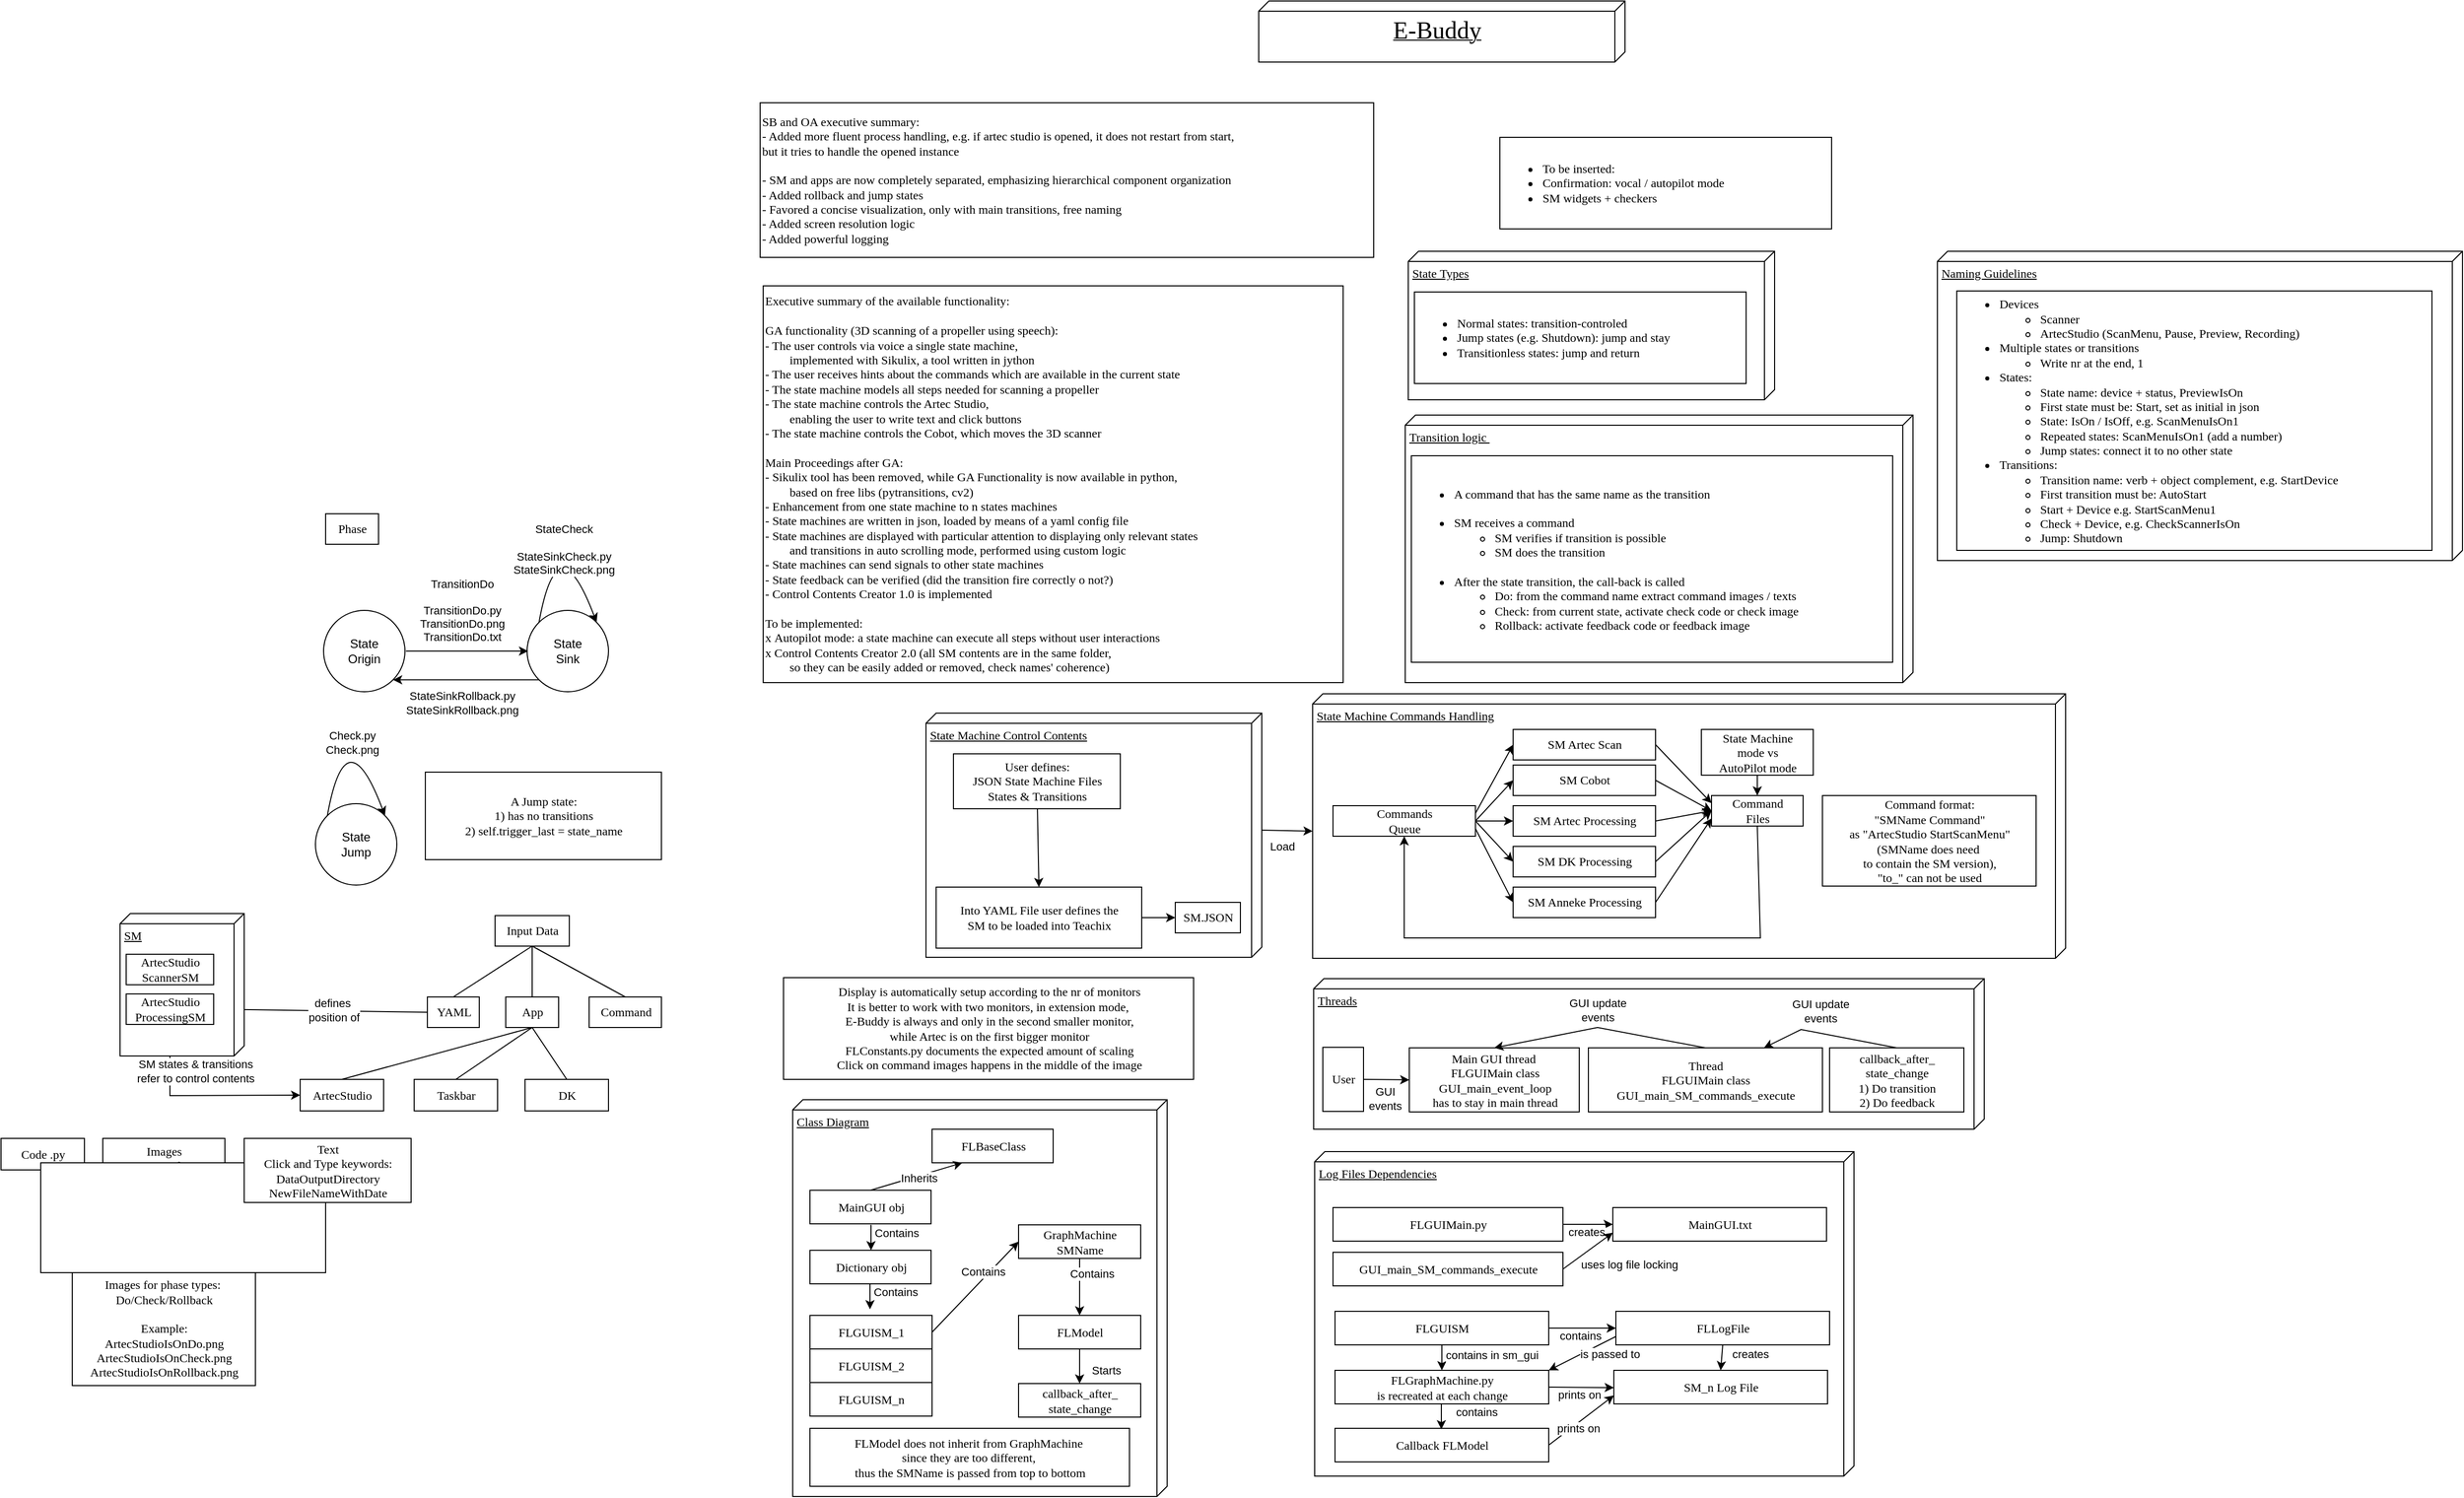<mxfile version="24.7.5">
  <diagram name="Page-1" id="5f0bae14-7c28-e335-631c-24af17079c00">
    <mxGraphModel dx="2946" dy="1796" grid="1" gridSize="10" guides="1" tooltips="1" connect="1" arrows="1" fold="1" page="1" pageScale="1" pageWidth="1100" pageHeight="850" background="none" math="0" shadow="0">
      <root>
        <mxCell id="0" />
        <mxCell id="1" parent="0" />
        <mxCell id="AY9wH07KmgAVZhraWsbL-15" value="Class Diagram" style="verticalAlign=top;align=left;spacingTop=8;spacingLeft=2;spacingRight=12;shape=cube;size=10;direction=south;fontStyle=4;html=1;rounded=0;shadow=0;comic=0;labelBackgroundColor=none;strokeWidth=1;fontFamily=Verdana;fontSize=12" parent="1" vertex="1">
          <mxGeometry x="-271" y="430" width="368" height="390" as="geometry" />
        </mxCell>
        <mxCell id="AY9wH07KmgAVZhraWsbL-14" value="Log Files Dependencies" style="verticalAlign=top;align=left;spacingTop=8;spacingLeft=2;spacingRight=12;shape=cube;size=10;direction=south;fontStyle=4;html=1;rounded=0;shadow=0;comic=0;labelBackgroundColor=none;strokeWidth=1;fontFamily=Verdana;fontSize=12" parent="1" vertex="1">
          <mxGeometry x="242" y="481" width="530" height="319" as="geometry" />
        </mxCell>
        <mxCell id="AY9wH07KmgAVZhraWsbL-13" value="Threads" style="verticalAlign=top;align=left;spacingTop=8;spacingLeft=2;spacingRight=12;shape=cube;size=10;direction=south;fontStyle=4;html=1;rounded=0;shadow=0;comic=0;labelBackgroundColor=none;strokeWidth=1;fontFamily=Verdana;fontSize=12" parent="1" vertex="1">
          <mxGeometry x="241" y="311" width="659" height="148" as="geometry" />
        </mxCell>
        <mxCell id="39150e848f15840c-2" value="State Machine Commands Handling" style="verticalAlign=top;align=left;spacingTop=8;spacingLeft=2;spacingRight=12;shape=cube;size=10;direction=south;fontStyle=4;html=1;rounded=0;shadow=0;comic=0;labelBackgroundColor=none;strokeWidth=1;fontFamily=Verdana;fontSize=12" parent="1" vertex="1">
          <mxGeometry x="240" y="31" width="740" height="260" as="geometry" />
        </mxCell>
        <mxCell id="39150e848f15840c-1" value="State Machine Control Contents" style="verticalAlign=top;align=left;spacingTop=8;spacingLeft=2;spacingRight=12;shape=cube;size=10;direction=south;fontStyle=4;html=1;rounded=0;shadow=0;comic=0;labelBackgroundColor=none;strokeWidth=1;fontFamily=Verdana;fontSize=12" parent="1" vertex="1">
          <mxGeometry x="-140" y="50" width="330" height="240" as="geometry" />
        </mxCell>
        <mxCell id="39150e848f15840c-4" value="&lt;div&gt;&lt;span style=&quot;background-color: initial;&quot;&gt;User defines:&lt;/span&gt;&lt;/div&gt;&lt;div&gt;JSON State Machine Files&lt;/div&gt;&lt;div&gt;States &amp;amp; Transitions&lt;/div&gt;" style="html=1;rounded=0;shadow=0;comic=0;labelBackgroundColor=none;strokeWidth=1;fontFamily=Verdana;fontSize=12;align=center;" parent="1" vertex="1">
          <mxGeometry x="-113" y="90" width="164" height="54" as="geometry" />
        </mxCell>
        <mxCell id="W2CoI75CdyUiyKa4dSAK-4" value="" style="endArrow=classic;html=1;rounded=0;entryX=0.5;entryY=0;entryDx=0;entryDy=0;" parent="1" source="39150e848f15840c-4" target="W2CoI75CdyUiyKa4dSAK-45" edge="1">
          <mxGeometry width="50" height="50" relative="1" as="geometry">
            <mxPoint x="233" y="390" as="sourcePoint" />
            <mxPoint x="283" y="340" as="targetPoint" />
          </mxGeometry>
        </mxCell>
        <mxCell id="W2CoI75CdyUiyKa4dSAK-7" value="&lt;div&gt;SM Artec Scan&lt;/div&gt;" style="html=1;rounded=0;shadow=0;comic=0;labelBackgroundColor=none;strokeWidth=1;fontFamily=Verdana;fontSize=12;align=center;" parent="1" vertex="1">
          <mxGeometry x="437" y="66" width="140" height="30" as="geometry" />
        </mxCell>
        <mxCell id="W2CoI75CdyUiyKa4dSAK-8" value="&lt;div&gt;SM Artec Processing&lt;/div&gt;" style="html=1;rounded=0;shadow=0;comic=0;labelBackgroundColor=none;strokeWidth=1;fontFamily=Verdana;fontSize=12;align=center;" parent="1" vertex="1">
          <mxGeometry x="437" y="141" width="140" height="30" as="geometry" />
        </mxCell>
        <mxCell id="W2CoI75CdyUiyKa4dSAK-9" value="&lt;div&gt;SM Cobot&lt;/div&gt;" style="html=1;rounded=0;shadow=0;comic=0;labelBackgroundColor=none;strokeWidth=1;fontFamily=Verdana;fontSize=12;align=center;" parent="1" vertex="1">
          <mxGeometry x="437" y="101" width="140" height="30" as="geometry" />
        </mxCell>
        <mxCell id="W2CoI75CdyUiyKa4dSAK-10" value="&lt;div&gt;SM DK Processing&lt;/div&gt;" style="html=1;rounded=0;shadow=0;comic=0;labelBackgroundColor=none;strokeWidth=1;fontFamily=Verdana;fontSize=12;align=center;" parent="1" vertex="1">
          <mxGeometry x="437" y="181" width="140" height="30" as="geometry" />
        </mxCell>
        <mxCell id="W2CoI75CdyUiyKa4dSAK-11" value="&lt;div&gt;SM Anneke&lt;span style=&quot;background-color: initial;&quot;&gt;&amp;nbsp;Processing&lt;/span&gt;&lt;/div&gt;" style="html=1;rounded=0;shadow=0;comic=0;labelBackgroundColor=none;strokeWidth=1;fontFamily=Verdana;fontSize=12;align=center;" parent="1" vertex="1">
          <mxGeometry x="437" y="221" width="140" height="30" as="geometry" />
        </mxCell>
        <mxCell id="W2CoI75CdyUiyKa4dSAK-12" value="&lt;div&gt;Command&lt;/div&gt;&lt;div&gt;Files&lt;/div&gt;" style="html=1;rounded=0;shadow=0;comic=0;labelBackgroundColor=none;strokeWidth=1;fontFamily=Verdana;fontSize=12;align=center;" parent="1" vertex="1">
          <mxGeometry x="632" y="131" width="90" height="30" as="geometry" />
        </mxCell>
        <mxCell id="W2CoI75CdyUiyKa4dSAK-13" value="&lt;div&gt;Commands&lt;/div&gt;&lt;div&gt;Queue&lt;/div&gt;" style="html=1;rounded=0;shadow=0;comic=0;labelBackgroundColor=none;strokeWidth=1;fontFamily=Verdana;fontSize=12;align=center;" parent="1" vertex="1">
          <mxGeometry x="260" y="141" width="140" height="30" as="geometry" />
        </mxCell>
        <mxCell id="W2CoI75CdyUiyKa4dSAK-23" value="" style="endArrow=classic;html=1;rounded=0;exitX=1;exitY=0.5;exitDx=0;exitDy=0;entryX=0;entryY=0.75;entryDx=0;entryDy=0;" parent="1" source="W2CoI75CdyUiyKa4dSAK-11" target="W2CoI75CdyUiyKa4dSAK-12" edge="1">
          <mxGeometry width="50" height="50" relative="1" as="geometry">
            <mxPoint x="157" y="96" as="sourcePoint" />
            <mxPoint x="427" y="161" as="targetPoint" />
            <Array as="points" />
          </mxGeometry>
        </mxCell>
        <mxCell id="W2CoI75CdyUiyKa4dSAK-27" value="" style="endArrow=classic;html=1;rounded=0;entryX=0.5;entryY=1;entryDx=0;entryDy=0;exitX=0.5;exitY=1;exitDx=0;exitDy=0;" parent="1" source="W2CoI75CdyUiyKa4dSAK-12" target="W2CoI75CdyUiyKa4dSAK-13" edge="1">
          <mxGeometry width="50" height="50" relative="1" as="geometry">
            <mxPoint x="600" y="461" as="sourcePoint" />
            <mxPoint x="650" y="411" as="targetPoint" />
            <Array as="points">
              <mxPoint x="680" y="271" />
              <mxPoint x="330" y="271" />
            </Array>
          </mxGeometry>
        </mxCell>
        <mxCell id="W2CoI75CdyUiyKa4dSAK-28" value="" style="endArrow=classic;html=1;rounded=0;exitX=1;exitY=0.5;exitDx=0;exitDy=0;entryX=0;entryY=0.5;entryDx=0;entryDy=0;" parent="1" source="W2CoI75CdyUiyKa4dSAK-10" target="W2CoI75CdyUiyKa4dSAK-12" edge="1">
          <mxGeometry width="50" height="50" relative="1" as="geometry">
            <mxPoint x="587" y="239" as="sourcePoint" />
            <mxPoint x="642" y="164" as="targetPoint" />
            <Array as="points" />
          </mxGeometry>
        </mxCell>
        <mxCell id="W2CoI75CdyUiyKa4dSAK-29" value="" style="endArrow=classic;html=1;rounded=0;exitX=1;exitY=0.5;exitDx=0;exitDy=0;entryX=0;entryY=0.5;entryDx=0;entryDy=0;" parent="1" source="W2CoI75CdyUiyKa4dSAK-8" target="W2CoI75CdyUiyKa4dSAK-12" edge="1">
          <mxGeometry width="50" height="50" relative="1" as="geometry">
            <mxPoint x="587" y="206" as="sourcePoint" />
            <mxPoint x="642" y="156" as="targetPoint" />
            <Array as="points" />
          </mxGeometry>
        </mxCell>
        <mxCell id="W2CoI75CdyUiyKa4dSAK-30" value="" style="endArrow=classic;html=1;rounded=0;exitX=1;exitY=0.5;exitDx=0;exitDy=0;entryX=0;entryY=0.5;entryDx=0;entryDy=0;" parent="1" source="W2CoI75CdyUiyKa4dSAK-9" target="W2CoI75CdyUiyKa4dSAK-12" edge="1">
          <mxGeometry width="50" height="50" relative="1" as="geometry">
            <mxPoint x="587" y="166" as="sourcePoint" />
            <mxPoint x="642" y="156" as="targetPoint" />
            <Array as="points" />
          </mxGeometry>
        </mxCell>
        <mxCell id="W2CoI75CdyUiyKa4dSAK-31" value="" style="endArrow=classic;html=1;rounded=0;exitX=1;exitY=0.5;exitDx=0;exitDy=0;entryX=0;entryY=0.25;entryDx=0;entryDy=0;" parent="1" source="W2CoI75CdyUiyKa4dSAK-7" target="W2CoI75CdyUiyKa4dSAK-12" edge="1">
          <mxGeometry width="50" height="50" relative="1" as="geometry">
            <mxPoint x="587" y="126" as="sourcePoint" />
            <mxPoint x="630" y="151" as="targetPoint" />
            <Array as="points" />
          </mxGeometry>
        </mxCell>
        <mxCell id="W2CoI75CdyUiyKa4dSAK-33" value="" style="endArrow=classic;html=1;rounded=0;exitX=1;exitY=0.5;exitDx=0;exitDy=0;entryX=0;entryY=0.5;entryDx=0;entryDy=0;" parent="1" source="W2CoI75CdyUiyKa4dSAK-13" target="W2CoI75CdyUiyKa4dSAK-10" edge="1">
          <mxGeometry width="50" height="50" relative="1" as="geometry">
            <mxPoint x="764" y="521" as="sourcePoint" />
            <mxPoint x="819" y="439" as="targetPoint" />
            <Array as="points" />
          </mxGeometry>
        </mxCell>
        <mxCell id="W2CoI75CdyUiyKa4dSAK-34" value="" style="endArrow=classic;html=1;rounded=0;entryX=0;entryY=0.5;entryDx=0;entryDy=0;" parent="1" target="W2CoI75CdyUiyKa4dSAK-8" edge="1">
          <mxGeometry width="50" height="50" relative="1" as="geometry">
            <mxPoint x="400" y="156" as="sourcePoint" />
            <mxPoint x="819" y="431" as="targetPoint" />
            <Array as="points" />
          </mxGeometry>
        </mxCell>
        <mxCell id="W2CoI75CdyUiyKa4dSAK-35" value="" style="endArrow=classic;html=1;rounded=0;entryX=0;entryY=0.5;entryDx=0;entryDy=0;" parent="1" target="W2CoI75CdyUiyKa4dSAK-9" edge="1">
          <mxGeometry width="50" height="50" relative="1" as="geometry">
            <mxPoint x="400" y="156" as="sourcePoint" />
            <mxPoint x="819" y="431" as="targetPoint" />
            <Array as="points" />
          </mxGeometry>
        </mxCell>
        <mxCell id="W2CoI75CdyUiyKa4dSAK-36" value="" style="endArrow=classic;html=1;rounded=0;exitX=1;exitY=0.25;exitDx=0;exitDy=0;entryX=0;entryY=0.5;entryDx=0;entryDy=0;" parent="1" source="W2CoI75CdyUiyKa4dSAK-13" target="W2CoI75CdyUiyKa4dSAK-7" edge="1">
          <mxGeometry width="50" height="50" relative="1" as="geometry">
            <mxPoint x="764" y="366" as="sourcePoint" />
            <mxPoint x="880" y="331" as="targetPoint" />
            <Array as="points" />
          </mxGeometry>
        </mxCell>
        <mxCell id="W2CoI75CdyUiyKa4dSAK-37" value="" style="endArrow=classic;html=1;rounded=0;exitX=1;exitY=0.75;exitDx=0;exitDy=0;entryX=0;entryY=0.5;entryDx=0;entryDy=0;" parent="1" source="W2CoI75CdyUiyKa4dSAK-13" target="W2CoI75CdyUiyKa4dSAK-11" edge="1">
          <mxGeometry width="50" height="50" relative="1" as="geometry">
            <mxPoint x="410" y="166" as="sourcePoint" />
            <mxPoint x="447" y="206" as="targetPoint" />
            <Array as="points" />
          </mxGeometry>
        </mxCell>
        <mxCell id="W2CoI75CdyUiyKa4dSAK-38" value="&lt;div&gt;State Machine&lt;/div&gt;&lt;div&gt;mode vs&lt;/div&gt;&lt;div&gt;AutoPilot mode&lt;/div&gt;" style="html=1;rounded=0;shadow=0;comic=0;labelBackgroundColor=none;strokeWidth=1;fontFamily=Verdana;fontSize=12;align=center;" parent="1" vertex="1">
          <mxGeometry x="622" y="66" width="110" height="45" as="geometry" />
        </mxCell>
        <mxCell id="W2CoI75CdyUiyKa4dSAK-39" value="" style="endArrow=classic;html=1;rounded=0;exitX=0.5;exitY=1;exitDx=0;exitDy=0;entryX=0.5;entryY=0;entryDx=0;entryDy=0;" parent="1" source="W2CoI75CdyUiyKa4dSAK-38" target="W2CoI75CdyUiyKa4dSAK-12" edge="1">
          <mxGeometry width="50" height="50" relative="1" as="geometry">
            <mxPoint x="587" y="91" as="sourcePoint" />
            <mxPoint x="642" y="149" as="targetPoint" />
            <Array as="points" />
          </mxGeometry>
        </mxCell>
        <mxCell id="W2CoI75CdyUiyKa4dSAK-40" value="" style="endArrow=classic;html=1;rounded=0;exitX=0;exitY=0;exitDx=115;exitDy=0;entryX=0;entryY=0;entryDx=135;entryDy=740;entryPerimeter=0;exitPerimeter=0;" parent="1" source="39150e848f15840c-1" target="39150e848f15840c-2" edge="1">
          <mxGeometry width="50" height="50" relative="1" as="geometry">
            <mxPoint x="220" y="290" as="sourcePoint" />
            <mxPoint x="270" y="240" as="targetPoint" />
          </mxGeometry>
        </mxCell>
        <mxCell id="W2CoI75CdyUiyKa4dSAK-41" value="Load" style="edgeLabel;html=1;align=center;verticalAlign=middle;resizable=0;points=[];" parent="W2CoI75CdyUiyKa4dSAK-40" vertex="1" connectable="0">
          <mxGeometry x="0.325" y="-1" relative="1" as="geometry">
            <mxPoint x="-13" y="14" as="offset" />
          </mxGeometry>
        </mxCell>
        <mxCell id="W2CoI75CdyUiyKa4dSAK-45" value="&lt;div&gt;&lt;span style=&quot;background-color: initial;&quot;&gt;Into YAML File u&lt;/span&gt;ser defines the&lt;/div&gt;&lt;div&gt;&lt;span style=&quot;background-color: initial;&quot;&gt;SM to be loaded into Teachix&lt;/span&gt;&lt;/div&gt;" style="html=1;rounded=0;shadow=0;comic=0;labelBackgroundColor=none;strokeWidth=1;fontFamily=Verdana;fontSize=12;align=center;" parent="1" vertex="1">
          <mxGeometry x="-130" y="221" width="202" height="60" as="geometry" />
        </mxCell>
        <mxCell id="W2CoI75CdyUiyKa4dSAK-48" value="&lt;div&gt;FLGraphMachine.py&lt;/div&gt;&lt;div&gt;is recreated at each change&lt;/div&gt;" style="html=1;rounded=0;shadow=0;comic=0;labelBackgroundColor=none;strokeWidth=1;fontFamily=Verdana;fontSize=12;align=center;" parent="1" vertex="1">
          <mxGeometry x="262" y="696" width="210" height="33" as="geometry" />
        </mxCell>
        <mxCell id="W2CoI75CdyUiyKa4dSAK-49" value="&lt;div&gt;&lt;span style=&quot;background-color: initial;&quot;&gt;Callback&amp;nbsp;&lt;/span&gt;FLModel&lt;/div&gt;" style="html=1;rounded=0;shadow=0;comic=0;labelBackgroundColor=none;strokeWidth=1;fontFamily=Verdana;fontSize=12;align=center;" parent="1" vertex="1">
          <mxGeometry x="262" y="753" width="210" height="33" as="geometry" />
        </mxCell>
        <mxCell id="W2CoI75CdyUiyKa4dSAK-50" value="&lt;div&gt;FLGUISM&lt;/div&gt;" style="html=1;rounded=0;shadow=0;comic=0;labelBackgroundColor=none;strokeWidth=1;fontFamily=Verdana;fontSize=12;align=center;" parent="1" vertex="1">
          <mxGeometry x="262" y="638" width="210" height="33" as="geometry" />
        </mxCell>
        <mxCell id="W2CoI75CdyUiyKa4dSAK-51" value="&lt;div&gt;SM_n Log File&lt;/div&gt;" style="html=1;rounded=0;shadow=0;comic=0;labelBackgroundColor=none;strokeWidth=1;fontFamily=Verdana;fontSize=12;align=center;" parent="1" vertex="1">
          <mxGeometry x="536" y="696" width="210" height="33" as="geometry" />
        </mxCell>
        <mxCell id="W2CoI75CdyUiyKa4dSAK-52" value="" style="endArrow=classic;html=1;rounded=0;entryX=0.5;entryY=0;entryDx=0;entryDy=0;exitX=0.5;exitY=1;exitDx=0;exitDy=0;" parent="1" source="W2CoI75CdyUiyKa4dSAK-50" target="W2CoI75CdyUiyKa4dSAK-48" edge="1">
          <mxGeometry width="50" height="50" relative="1" as="geometry">
            <mxPoint x="332" y="506" as="sourcePoint" />
            <mxPoint x="519" y="331" as="targetPoint" />
          </mxGeometry>
        </mxCell>
        <mxCell id="W2CoI75CdyUiyKa4dSAK-53" value="contains in sm_gui" style="edgeLabel;html=1;align=center;verticalAlign=middle;resizable=0;points=[];" parent="W2CoI75CdyUiyKa4dSAK-52" vertex="1" connectable="0">
          <mxGeometry x="0.003" y="3" relative="1" as="geometry">
            <mxPoint x="46" y="-3" as="offset" />
          </mxGeometry>
        </mxCell>
        <mxCell id="W2CoI75CdyUiyKa4dSAK-54" value="" style="endArrow=classic;html=1;rounded=0;entryX=0.5;entryY=0;entryDx=0;entryDy=0;exitX=0.5;exitY=1;exitDx=0;exitDy=0;" parent="1" edge="1">
          <mxGeometry width="50" height="50" relative="1" as="geometry">
            <mxPoint x="366.5" y="729" as="sourcePoint" />
            <mxPoint x="366.5" y="754" as="targetPoint" />
          </mxGeometry>
        </mxCell>
        <mxCell id="W2CoI75CdyUiyKa4dSAK-55" value="contains" style="edgeLabel;html=1;align=center;verticalAlign=middle;resizable=0;points=[];" parent="W2CoI75CdyUiyKa4dSAK-54" vertex="1" connectable="0">
          <mxGeometry x="0.003" y="3" relative="1" as="geometry">
            <mxPoint x="31" y="-5" as="offset" />
          </mxGeometry>
        </mxCell>
        <mxCell id="W2CoI75CdyUiyKa4dSAK-56" value="" style="endArrow=classic;html=1;rounded=0;entryX=0;entryY=0.5;entryDx=0;entryDy=0;exitX=1;exitY=0.5;exitDx=0;exitDy=0;" parent="1" source="W2CoI75CdyUiyKa4dSAK-50" target="AY9wH07KmgAVZhraWsbL-56" edge="1">
          <mxGeometry width="50" height="50" relative="1" as="geometry">
            <mxPoint x="346" y="506" as="sourcePoint" />
            <mxPoint x="533" y="331" as="targetPoint" />
          </mxGeometry>
        </mxCell>
        <mxCell id="W2CoI75CdyUiyKa4dSAK-57" value="contains" style="edgeLabel;html=1;align=center;verticalAlign=middle;resizable=0;points=[];" parent="W2CoI75CdyUiyKa4dSAK-56" vertex="1" connectable="0">
          <mxGeometry x="0.003" y="3" relative="1" as="geometry">
            <mxPoint x="-2" y="10" as="offset" />
          </mxGeometry>
        </mxCell>
        <mxCell id="W2CoI75CdyUiyKa4dSAK-58" value="" style="endArrow=classic;html=1;rounded=0;exitX=1;exitY=0.5;exitDx=0;exitDy=0;" parent="1" source="W2CoI75CdyUiyKa4dSAK-48" edge="1">
          <mxGeometry width="50" height="50" relative="1" as="geometry">
            <mxPoint x="496" y="665" as="sourcePoint" />
            <mxPoint x="536" y="713" as="targetPoint" />
          </mxGeometry>
        </mxCell>
        <mxCell id="W2CoI75CdyUiyKa4dSAK-59" value="prints on" style="edgeLabel;html=1;align=center;verticalAlign=middle;resizable=0;points=[];" parent="W2CoI75CdyUiyKa4dSAK-58" vertex="1" connectable="0">
          <mxGeometry x="0.003" y="3" relative="1" as="geometry">
            <mxPoint x="-2" y="10" as="offset" />
          </mxGeometry>
        </mxCell>
        <mxCell id="W2CoI75CdyUiyKa4dSAK-60" value="" style="endArrow=classic;html=1;rounded=0;exitX=1;exitY=0.5;exitDx=0;exitDy=0;entryX=0;entryY=0.75;entryDx=0;entryDy=0;" parent="1" source="W2CoI75CdyUiyKa4dSAK-49" target="W2CoI75CdyUiyKa4dSAK-51" edge="1">
          <mxGeometry width="50" height="50" relative="1" as="geometry">
            <mxPoint x="496" y="723" as="sourcePoint" />
            <mxPoint x="546" y="723" as="targetPoint" />
          </mxGeometry>
        </mxCell>
        <mxCell id="W2CoI75CdyUiyKa4dSAK-61" value="prints on" style="edgeLabel;html=1;align=center;verticalAlign=middle;resizable=0;points=[];" parent="W2CoI75CdyUiyKa4dSAK-60" vertex="1" connectable="0">
          <mxGeometry x="0.003" y="3" relative="1" as="geometry">
            <mxPoint x="-2" y="10" as="offset" />
          </mxGeometry>
        </mxCell>
        <mxCell id="AY9wH07KmgAVZhraWsbL-1" value="&lt;div&gt;MainGUI obj&lt;/div&gt;" style="html=1;rounded=0;shadow=0;comic=0;labelBackgroundColor=none;strokeWidth=1;fontFamily=Verdana;fontSize=12;align=center;" parent="1" vertex="1">
          <mxGeometry x="-254" y="519" width="119" height="33" as="geometry" />
        </mxCell>
        <mxCell id="AY9wH07KmgAVZhraWsbL-2" value="&lt;div&gt;Dictionary obj&lt;/div&gt;" style="html=1;rounded=0;shadow=0;comic=0;labelBackgroundColor=none;strokeWidth=1;fontFamily=Verdana;fontSize=12;align=center;" parent="1" vertex="1">
          <mxGeometry x="-254" y="578" width="119" height="33" as="geometry" />
        </mxCell>
        <mxCell id="AY9wH07KmgAVZhraWsbL-3" value="&lt;div&gt;FLGUISM_1&lt;/div&gt;" style="html=1;rounded=0;shadow=0;comic=0;labelBackgroundColor=none;strokeWidth=1;fontFamily=Verdana;fontSize=12;align=center;" parent="1" vertex="1">
          <mxGeometry x="-254" y="642" width="120" height="33" as="geometry" />
        </mxCell>
        <mxCell id="AY9wH07KmgAVZhraWsbL-4" value="&lt;div&gt;FLGUISM_2&lt;/div&gt;" style="html=1;rounded=0;shadow=0;comic=0;labelBackgroundColor=none;strokeWidth=1;fontFamily=Verdana;fontSize=12;align=center;" parent="1" vertex="1">
          <mxGeometry x="-254" y="675" width="120" height="33" as="geometry" />
        </mxCell>
        <mxCell id="AY9wH07KmgAVZhraWsbL-5" value="&lt;div&gt;FLGUISM_n&lt;/div&gt;" style="html=1;rounded=0;shadow=0;comic=0;labelBackgroundColor=none;strokeWidth=1;fontFamily=Verdana;fontSize=12;align=center;" parent="1" vertex="1">
          <mxGeometry x="-254" y="708" width="120" height="33" as="geometry" />
        </mxCell>
        <mxCell id="AY9wH07KmgAVZhraWsbL-7" value="" style="endArrow=classic;html=1;rounded=0;entryX=0.5;entryY=0;entryDx=0;entryDy=0;exitX=0.5;exitY=1;exitDx=0;exitDy=0;" parent="1" edge="1">
          <mxGeometry width="50" height="50" relative="1" as="geometry">
            <mxPoint x="-194" y="553" as="sourcePoint" />
            <mxPoint x="-194" y="578" as="targetPoint" />
          </mxGeometry>
        </mxCell>
        <mxCell id="AY9wH07KmgAVZhraWsbL-8" value="Contains" style="edgeLabel;html=1;align=center;verticalAlign=middle;resizable=0;points=[];" parent="AY9wH07KmgAVZhraWsbL-7" vertex="1" connectable="0">
          <mxGeometry x="0.003" y="3" relative="1" as="geometry">
            <mxPoint x="22" y="-5" as="offset" />
          </mxGeometry>
        </mxCell>
        <mxCell id="AY9wH07KmgAVZhraWsbL-10" value="" style="endArrow=classic;html=1;rounded=0;entryX=0.5;entryY=0;entryDx=0;entryDy=0;exitX=0.5;exitY=1;exitDx=0;exitDy=0;" parent="1" edge="1">
          <mxGeometry width="50" height="50" relative="1" as="geometry">
            <mxPoint x="-195" y="611" as="sourcePoint" />
            <mxPoint x="-195" y="636" as="targetPoint" />
          </mxGeometry>
        </mxCell>
        <mxCell id="AY9wH07KmgAVZhraWsbL-11" value="Contains" style="edgeLabel;html=1;align=center;verticalAlign=middle;resizable=0;points=[];" parent="AY9wH07KmgAVZhraWsbL-10" vertex="1" connectable="0">
          <mxGeometry x="0.003" y="3" relative="1" as="geometry">
            <mxPoint x="22" y="-5" as="offset" />
          </mxGeometry>
        </mxCell>
        <mxCell id="W2CoI75CdyUiyKa4dSAK-44" value="&lt;div&gt;Thread&lt;/div&gt;&lt;div&gt;FLGUIMain class&lt;br&gt;&lt;/div&gt;&lt;div&gt;GUI_main_SM_commands_execute&lt;/div&gt;" style="html=1;rounded=0;shadow=0;comic=0;labelBackgroundColor=none;strokeWidth=1;fontFamily=Verdana;fontSize=12;align=center;" parent="1" vertex="1">
          <mxGeometry x="511" y="379" width="230" height="63" as="geometry" />
        </mxCell>
        <mxCell id="W2CoI75CdyUiyKa4dSAK-43" value="&lt;div&gt;Main GUI thread&amp;nbsp;&lt;/div&gt;&lt;div&gt;FLGUIMain class&lt;/div&gt;&lt;div&gt;GUI_&lt;span style=&quot;background-color: initial;&quot;&gt;main_event_loop&lt;/span&gt;&lt;/div&gt;&lt;div&gt;has to stay in main thread&lt;span style=&quot;background-color: initial;&quot;&gt;&lt;br&gt;&lt;/span&gt;&lt;/div&gt;" style="html=1;rounded=0;shadow=0;comic=0;labelBackgroundColor=none;strokeWidth=1;fontFamily=Verdana;fontSize=12;align=center;" parent="1" vertex="1">
          <mxGeometry x="335" y="379" width="167" height="63" as="geometry" />
        </mxCell>
        <mxCell id="AY9wH07KmgAVZhraWsbL-16" value="&lt;div&gt;Display is automatically setup according to the nr of monitors&lt;/div&gt;&lt;div&gt;It is better to work with two monitors,&amp;nbsp;&lt;span style=&quot;background-color: initial;&quot;&gt;in extension mode,&amp;nbsp;&lt;/span&gt;&lt;/div&gt;&lt;div&gt;E-Buddy is always and only in the second smaller monitor,&lt;/div&gt;&lt;div&gt;while Artec is on the first bigger monitor&lt;/div&gt;&lt;div&gt;FLConstants.py documents the expected amount of scaling&lt;/div&gt;&lt;div&gt;Click on command images happens in the middle of the image&lt;br&gt;&lt;/div&gt;" style="html=1;rounded=0;shadow=0;comic=0;labelBackgroundColor=none;strokeWidth=1;fontFamily=Verdana;fontSize=12;align=center;" parent="1" vertex="1">
          <mxGeometry x="-280" y="310" width="403" height="100" as="geometry" />
        </mxCell>
        <mxCell id="AY9wH07KmgAVZhraWsbL-18" value="&lt;div&gt;Executive summary of the available functionality:&lt;/div&gt;&lt;div&gt;&lt;br&gt;&lt;/div&gt;&lt;div&gt;GA functionality (3D scanning of a propeller using speech):&lt;/div&gt;&lt;div&gt;- The user controls via voice a single state machine,&amp;nbsp;&lt;/div&gt;&lt;div&gt;&lt;span style=&quot;white-space: pre;&quot;&gt;&#x9;&lt;/span&gt;implemented with Sikulix,&amp;nbsp;&lt;span style=&quot;background-color: initial;&quot;&gt;a tool written in jython&lt;/span&gt;&lt;/div&gt;&lt;div&gt;- The user receives hints about the commands which are&amp;nbsp;&lt;span style=&quot;background-color: initial;&quot;&gt;available in the current state&lt;/span&gt;&lt;br&gt;&lt;/div&gt;&lt;div&gt;- The state machine models all steps needed for scanning a propeller&lt;br&gt;&lt;/div&gt;&lt;div&gt;- The state machine controls the Artec Studio,&amp;nbsp;&lt;/div&gt;&lt;div&gt;&lt;span style=&quot;white-space: pre;&quot;&gt;&#x9;&lt;/span&gt;enabling the user to write text and click buttons&amp;nbsp;&lt;/div&gt;&lt;div&gt;- The state machine&amp;nbsp;&lt;span style=&quot;background-color: initial;&quot;&gt;controls the Cobot, which moves the 3D scanner&lt;/span&gt;&lt;/div&gt;&lt;div&gt;&lt;br&gt;&lt;/div&gt;&lt;div&gt;Main Proceedings after GA:&lt;/div&gt;&lt;div&gt;- Sikulix tool has been removed, while&amp;nbsp;&lt;span style=&quot;background-color: initial;&quot;&gt;GA Functionality is now available&lt;/span&gt;&lt;span style=&quot;background-color: initial;&quot;&gt;&amp;nbsp;in python, &lt;br&gt;&lt;span style=&quot;white-space: pre;&quot;&gt;&#x9;&lt;/span&gt;based on free libs (p&lt;/span&gt;&lt;span style=&quot;background-color: initial;&quot;&gt;ytransitions,&amp;nbsp;&lt;/span&gt;&lt;span style=&quot;background-color: initial;&quot;&gt;cv2)&lt;/span&gt;&lt;/div&gt;&lt;div style=&quot;&quot;&gt;- Enhancement from one state machine to n states machines&lt;/div&gt;&lt;div style=&quot;&quot;&gt;- State machines are written in json, loaded by means of a yaml config file&lt;/div&gt;&lt;div style=&quot;&quot;&gt;- State machines are displayed with particular attention to displaying on&lt;span style=&quot;background-color: initial;&quot;&gt;ly relevant states&amp;nbsp;&lt;/span&gt;&lt;/div&gt;&lt;div style=&quot;&quot;&gt;&lt;span style=&quot;background-color: initial;&quot;&gt;&lt;span style=&quot;white-space: pre;&quot;&gt;&#x9;&lt;/span&gt;and transitions in auto scrolling mode, performed using custom logic&lt;/span&gt;&lt;/div&gt;&lt;div style=&quot;&quot;&gt;- State machines can send signals to other state machines&lt;/div&gt;&lt;div style=&quot;&quot;&gt;- State feedback can be verified (did the transition fire correctly o not?)&lt;/div&gt;&lt;div style=&quot;&quot;&gt;-&amp;nbsp;&lt;span style=&quot;background-color: initial;&quot;&gt;Control Contents Creator 1.0 is implemented&lt;/span&gt;&lt;/div&gt;&lt;div style=&quot;&quot;&gt;&lt;span style=&quot;background-color: initial;&quot;&gt;&lt;br&gt;&lt;/span&gt;&lt;/div&gt;&lt;div style=&quot;&quot;&gt;To be implemented:&lt;/div&gt;&lt;div style=&quot;&quot;&gt;x&amp;nbsp;&lt;span style=&quot;background-color: initial;&quot;&gt;Autopilot mode: a&lt;/span&gt;&lt;span style=&quot;background-color: initial;&quot;&gt;&amp;nbsp;state machine can execute all steps without user interactions&lt;/span&gt;&lt;/div&gt;&lt;div style=&quot;&quot;&gt;x Control Contents Creator 2.0 (all SM contents are in the same folder,&amp;nbsp;&lt;/div&gt;&lt;div style=&quot;&quot;&gt;&lt;span style=&quot;white-space: pre;&quot;&gt;&#x9;&lt;/span&gt;so they can be easily added or removed, check names&#39; coherence)&lt;/div&gt;" style="html=1;rounded=0;shadow=0;comic=0;labelBackgroundColor=none;strokeWidth=1;fontFamily=Verdana;fontSize=12;align=left;" parent="1" vertex="1">
          <mxGeometry x="-300" y="-370" width="570" height="390" as="geometry" />
        </mxCell>
        <mxCell id="AY9wH07KmgAVZhraWsbL-23" value="State&lt;span style=&quot;background-color: initial;&quot;&gt;&amp;nbsp;Types&lt;/span&gt;" style="verticalAlign=top;align=left;spacingTop=8;spacingLeft=2;spacingRight=12;shape=cube;size=10;direction=south;fontStyle=4;html=1;rounded=0;shadow=0;comic=0;labelBackgroundColor=none;strokeWidth=1;fontFamily=Verdana;fontSize=12" parent="1" vertex="1">
          <mxGeometry x="334" y="-404" width="360" height="146" as="geometry" />
        </mxCell>
        <mxCell id="AY9wH07KmgAVZhraWsbL-22" value="&lt;div&gt;&lt;ul&gt;&lt;li&gt;&lt;span style=&quot;background-color: initial;&quot;&gt;Normal states: transition-controled&lt;/span&gt;&lt;/li&gt;&lt;li&gt;Jump states (e.g. Shutdown): jump and stay&lt;/li&gt;&lt;li&gt;Transitionless states: jump and return&lt;/li&gt;&lt;/ul&gt;&lt;/div&gt;" style="html=1;rounded=0;shadow=0;comic=0;labelBackgroundColor=none;strokeWidth=1;fontFamily=Verdana;fontSize=12;align=left;" parent="1" vertex="1">
          <mxGeometry x="340" y="-364" width="326" height="90" as="geometry" />
        </mxCell>
        <mxCell id="AY9wH07KmgAVZhraWsbL-24" value="&lt;span style=&quot;font-size: 24px;&quot;&gt;E-Buddy&lt;/span&gt;" style="verticalAlign=top;align=center;spacingTop=8;spacingLeft=2;spacingRight=12;shape=cube;size=10;direction=south;fontStyle=4;html=1;rounded=0;shadow=0;comic=0;labelBackgroundColor=none;strokeWidth=1;fontFamily=Verdana;fontSize=12" parent="1" vertex="1">
          <mxGeometry x="187" y="-650" width="360" height="60" as="geometry" />
        </mxCell>
        <mxCell id="AY9wH07KmgAVZhraWsbL-25" value="&lt;div&gt;callback_after_&lt;br&gt;state_change&lt;br&gt;&lt;/div&gt;&lt;div&gt;1) Do transition&lt;/div&gt;&lt;div&gt;2) Do feedback&lt;/div&gt;" style="html=1;rounded=0;shadow=0;comic=0;labelBackgroundColor=none;strokeWidth=1;fontFamily=Verdana;fontSize=12;align=center;" parent="1" vertex="1">
          <mxGeometry x="748" y="379" width="132" height="63" as="geometry" />
        </mxCell>
        <mxCell id="AY9wH07KmgAVZhraWsbL-26" value="&lt;div&gt;FLModel&lt;/div&gt;" style="html=1;rounded=0;shadow=0;comic=0;labelBackgroundColor=none;strokeWidth=1;fontFamily=Verdana;fontSize=12;align=center;" parent="1" vertex="1">
          <mxGeometry x="-49" y="642" width="120" height="33" as="geometry" />
        </mxCell>
        <mxCell id="AY9wH07KmgAVZhraWsbL-27" value="" style="endArrow=classic;html=1;rounded=0;exitX=1;exitY=0.5;exitDx=0;exitDy=0;entryX=0;entryY=0.5;entryDx=0;entryDy=0;" parent="1" source="AY9wH07KmgAVZhraWsbL-3" target="AY9wH07KmgAVZhraWsbL-43" edge="1">
          <mxGeometry width="50" height="50" relative="1" as="geometry">
            <mxPoint x="-185" y="621" as="sourcePoint" />
            <mxPoint x="-185" y="646" as="targetPoint" />
          </mxGeometry>
        </mxCell>
        <mxCell id="AY9wH07KmgAVZhraWsbL-28" value="Contains" style="edgeLabel;html=1;align=center;verticalAlign=middle;resizable=0;points=[];" parent="AY9wH07KmgAVZhraWsbL-27" vertex="1" connectable="0">
          <mxGeometry x="0.003" y="3" relative="1" as="geometry">
            <mxPoint x="9" y="-13" as="offset" />
          </mxGeometry>
        </mxCell>
        <mxCell id="AY9wH07KmgAVZhraWsbL-29" value="&lt;div&gt;&lt;span style=&quot;background-color: initial;&quot;&gt;callback_after_&lt;br&gt;state_change&lt;/span&gt;&lt;br&gt;&lt;/div&gt;" style="html=1;rounded=0;shadow=0;comic=0;labelBackgroundColor=none;strokeWidth=1;fontFamily=Verdana;fontSize=12;align=center;fontStyle=0" parent="1" vertex="1">
          <mxGeometry x="-49" y="709" width="120" height="33" as="geometry" />
        </mxCell>
        <mxCell id="AY9wH07KmgAVZhraWsbL-30" value="" style="endArrow=classic;html=1;rounded=0;exitX=0.5;exitY=1;exitDx=0;exitDy=0;entryX=0.5;entryY=0;entryDx=0;entryDy=0;" parent="1" source="AY9wH07KmgAVZhraWsbL-26" target="AY9wH07KmgAVZhraWsbL-29" edge="1">
          <mxGeometry width="50" height="50" relative="1" as="geometry">
            <mxPoint x="-124" y="669" as="sourcePoint" />
            <mxPoint x="-39" y="669" as="targetPoint" />
          </mxGeometry>
        </mxCell>
        <mxCell id="AY9wH07KmgAVZhraWsbL-31" value="Starts" style="edgeLabel;html=1;align=center;verticalAlign=middle;resizable=0;points=[];" parent="AY9wH07KmgAVZhraWsbL-30" vertex="1" connectable="0">
          <mxGeometry x="0.003" y="3" relative="1" as="geometry">
            <mxPoint x="23" y="4" as="offset" />
          </mxGeometry>
        </mxCell>
        <mxCell id="AY9wH07KmgAVZhraWsbL-32" value="&lt;div&gt;User&lt;/div&gt;" style="html=1;rounded=0;shadow=0;comic=0;labelBackgroundColor=none;strokeWidth=1;fontFamily=Verdana;fontSize=12;align=center;" parent="1" vertex="1">
          <mxGeometry x="250" y="378.5" width="40" height="63" as="geometry" />
        </mxCell>
        <mxCell id="AY9wH07KmgAVZhraWsbL-33" value="" style="endArrow=classic;html=1;rounded=0;entryX=0;entryY=0.5;entryDx=0;entryDy=0;exitX=1;exitY=0.5;exitDx=0;exitDy=0;" parent="1" source="AY9wH07KmgAVZhraWsbL-32" target="W2CoI75CdyUiyKa4dSAK-43" edge="1">
          <mxGeometry width="50" height="50" relative="1" as="geometry">
            <mxPoint x="290" y="411" as="sourcePoint" />
            <mxPoint x="247" y="214" as="targetPoint" />
          </mxGeometry>
        </mxCell>
        <mxCell id="AY9wH07KmgAVZhraWsbL-34" value="GUI&lt;div&gt;events&lt;/div&gt;" style="edgeLabel;html=1;align=center;verticalAlign=middle;resizable=0;points=[];" parent="AY9wH07KmgAVZhraWsbL-33" vertex="1" connectable="0">
          <mxGeometry x="0.003" y="3" relative="1" as="geometry">
            <mxPoint x="-2" y="21" as="offset" />
          </mxGeometry>
        </mxCell>
        <mxCell id="AY9wH07KmgAVZhraWsbL-36" value="" style="endArrow=classic;html=1;rounded=0;entryX=0.5;entryY=0;entryDx=0;entryDy=0;exitX=0.5;exitY=0;exitDx=0;exitDy=0;" parent="1" source="W2CoI75CdyUiyKa4dSAK-44" target="W2CoI75CdyUiyKa4dSAK-43" edge="1">
          <mxGeometry width="50" height="50" relative="1" as="geometry">
            <mxPoint x="300" y="421" as="sourcePoint" />
            <mxPoint x="345" y="421" as="targetPoint" />
            <Array as="points">
              <mxPoint x="520" y="359" />
            </Array>
          </mxGeometry>
        </mxCell>
        <mxCell id="AY9wH07KmgAVZhraWsbL-37" value="GUI update&lt;div&gt;events&lt;/div&gt;" style="edgeLabel;html=1;align=center;verticalAlign=middle;resizable=0;points=[];" parent="AY9wH07KmgAVZhraWsbL-36" vertex="1" connectable="0">
          <mxGeometry x="0.003" y="3" relative="1" as="geometry">
            <mxPoint x="-2" y="-21" as="offset" />
          </mxGeometry>
        </mxCell>
        <mxCell id="AY9wH07KmgAVZhraWsbL-41" value="" style="endArrow=classic;html=1;rounded=0;entryX=0.75;entryY=0;entryDx=0;entryDy=0;exitX=0.5;exitY=0;exitDx=0;exitDy=0;" parent="1" source="AY9wH07KmgAVZhraWsbL-25" target="W2CoI75CdyUiyKa4dSAK-44" edge="1">
          <mxGeometry width="50" height="50" relative="1" as="geometry">
            <mxPoint x="950" y="111" as="sourcePoint" />
            <mxPoint x="429" y="389" as="targetPoint" />
            <Array as="points">
              <mxPoint x="720" y="361" />
            </Array>
          </mxGeometry>
        </mxCell>
        <mxCell id="AY9wH07KmgAVZhraWsbL-42" value="GUI update&lt;div&gt;events&lt;/div&gt;" style="edgeLabel;html=1;align=center;verticalAlign=middle;resizable=0;points=[];" parent="AY9wH07KmgAVZhraWsbL-41" vertex="1" connectable="0">
          <mxGeometry x="0.003" y="3" relative="1" as="geometry">
            <mxPoint x="-7" y="-26" as="offset" />
          </mxGeometry>
        </mxCell>
        <mxCell id="AY9wH07KmgAVZhraWsbL-43" value="GraphMachine&lt;div&gt;SMName&lt;/div&gt;" style="html=1;rounded=0;shadow=0;comic=0;labelBackgroundColor=none;strokeWidth=1;fontFamily=Verdana;fontSize=12;align=center;" parent="1" vertex="1">
          <mxGeometry x="-49" y="553" width="120" height="33" as="geometry" />
        </mxCell>
        <mxCell id="AY9wH07KmgAVZhraWsbL-44" value="" style="endArrow=classic;html=1;rounded=0;exitX=0.5;exitY=1;exitDx=0;exitDy=0;entryX=0.5;entryY=0;entryDx=0;entryDy=0;" parent="1" source="AY9wH07KmgAVZhraWsbL-43" target="AY9wH07KmgAVZhraWsbL-26" edge="1">
          <mxGeometry width="50" height="50" relative="1" as="geometry">
            <mxPoint x="-124" y="669" as="sourcePoint" />
            <mxPoint x="-39" y="617" as="targetPoint" />
          </mxGeometry>
        </mxCell>
        <mxCell id="AY9wH07KmgAVZhraWsbL-45" value="Contains" style="edgeLabel;html=1;align=center;verticalAlign=middle;resizable=0;points=[];" parent="AY9wH07KmgAVZhraWsbL-44" vertex="1" connectable="0">
          <mxGeometry x="0.003" y="3" relative="1" as="geometry">
            <mxPoint x="9" y="-13" as="offset" />
          </mxGeometry>
        </mxCell>
        <mxCell id="AY9wH07KmgAVZhraWsbL-48" value="&lt;div&gt;FLGUIMain.py&lt;/div&gt;" style="html=1;rounded=0;shadow=0;comic=0;labelBackgroundColor=none;strokeWidth=1;fontFamily=Verdana;fontSize=12;align=center;" parent="1" vertex="1">
          <mxGeometry x="260" y="536" width="226" height="33" as="geometry" />
        </mxCell>
        <mxCell id="AY9wH07KmgAVZhraWsbL-49" value="&lt;div&gt;MainGUI.txt&lt;/div&gt;" style="html=1;rounded=0;shadow=0;comic=0;labelBackgroundColor=none;strokeWidth=1;fontFamily=Verdana;fontSize=12;align=center;" parent="1" vertex="1">
          <mxGeometry x="535" y="536" width="210" height="33" as="geometry" />
        </mxCell>
        <mxCell id="AY9wH07KmgAVZhraWsbL-50" value="" style="endArrow=classic;html=1;rounded=0;entryX=0;entryY=0.5;entryDx=0;entryDy=0;exitX=1;exitY=0.5;exitDx=0;exitDy=0;" parent="1" source="AY9wH07KmgAVZhraWsbL-48" target="AY9wH07KmgAVZhraWsbL-49" edge="1">
          <mxGeometry width="50" height="50" relative="1" as="geometry">
            <mxPoint x="496" y="626" as="sourcePoint" />
            <mxPoint x="546" y="675" as="targetPoint" />
          </mxGeometry>
        </mxCell>
        <mxCell id="AY9wH07KmgAVZhraWsbL-51" value="creates" style="edgeLabel;html=1;align=center;verticalAlign=middle;resizable=0;points=[];" parent="AY9wH07KmgAVZhraWsbL-50" vertex="1" connectable="0">
          <mxGeometry x="0.003" y="3" relative="1" as="geometry">
            <mxPoint x="-2" y="10" as="offset" />
          </mxGeometry>
        </mxCell>
        <mxCell id="AY9wH07KmgAVZhraWsbL-53" value="" style="endArrow=classic;html=1;rounded=0;exitX=1;exitY=0.5;exitDx=0;exitDy=0;entryX=0;entryY=0.75;entryDx=0;entryDy=0;" parent="1" target="AY9wH07KmgAVZhraWsbL-49" edge="1">
          <mxGeometry width="50" height="50" relative="1" as="geometry">
            <mxPoint x="486" y="596.5" as="sourcePoint" />
            <mxPoint x="545" y="563" as="targetPoint" />
          </mxGeometry>
        </mxCell>
        <mxCell id="AY9wH07KmgAVZhraWsbL-54" value="uses log file locking" style="edgeLabel;html=1;align=center;verticalAlign=middle;resizable=0;points=[];" parent="AY9wH07KmgAVZhraWsbL-53" vertex="1" connectable="0">
          <mxGeometry x="0.003" y="3" relative="1" as="geometry">
            <mxPoint x="42" y="16" as="offset" />
          </mxGeometry>
        </mxCell>
        <mxCell id="AY9wH07KmgAVZhraWsbL-55" value="GUI_main_SM_commands_execute" style="html=1;rounded=0;shadow=0;comic=0;labelBackgroundColor=none;strokeWidth=1;fontFamily=Verdana;fontSize=12;align=center;" parent="1" vertex="1">
          <mxGeometry x="260" y="580" width="226" height="33" as="geometry" />
        </mxCell>
        <mxCell id="AY9wH07KmgAVZhraWsbL-56" value="&lt;div&gt;FLLogFile&lt;/div&gt;" style="html=1;rounded=0;shadow=0;comic=0;labelBackgroundColor=none;strokeWidth=1;fontFamily=Verdana;fontSize=12;align=center;" parent="1" vertex="1">
          <mxGeometry x="538" y="638" width="210" height="33" as="geometry" />
        </mxCell>
        <mxCell id="AY9wH07KmgAVZhraWsbL-57" value="creates" style="endArrow=classic;html=1;rounded=0;entryX=0.5;entryY=0;entryDx=0;entryDy=0;exitX=0.5;exitY=1;exitDx=0;exitDy=0;" parent="1" source="AY9wH07KmgAVZhraWsbL-56" target="W2CoI75CdyUiyKa4dSAK-51" edge="1">
          <mxGeometry x="-0.456" y="28" width="50" height="50" relative="1" as="geometry">
            <mxPoint x="496" y="665" as="sourcePoint" />
            <mxPoint x="548" y="665" as="targetPoint" />
            <mxPoint as="offset" />
          </mxGeometry>
        </mxCell>
        <mxCell id="AY9wH07KmgAVZhraWsbL-59" value="" style="endArrow=classic;html=1;rounded=0;entryX=1;entryY=0;entryDx=0;entryDy=0;exitX=0;exitY=0.75;exitDx=0;exitDy=0;" parent="1" source="AY9wH07KmgAVZhraWsbL-56" target="W2CoI75CdyUiyKa4dSAK-48" edge="1">
          <mxGeometry width="50" height="50" relative="1" as="geometry">
            <mxPoint x="496" y="665" as="sourcePoint" />
            <mxPoint x="548" y="665" as="targetPoint" />
          </mxGeometry>
        </mxCell>
        <mxCell id="AY9wH07KmgAVZhraWsbL-60" value="is passed to" style="edgeLabel;html=1;align=center;verticalAlign=middle;resizable=0;points=[];" parent="AY9wH07KmgAVZhraWsbL-59" vertex="1" connectable="0">
          <mxGeometry x="0.003" y="3" relative="1" as="geometry">
            <mxPoint x="25" y="-2" as="offset" />
          </mxGeometry>
        </mxCell>
        <mxCell id="AY9wH07KmgAVZhraWsbL-63" value="&lt;div&gt;FLBaseClass&lt;/div&gt;" style="html=1;rounded=0;shadow=0;comic=0;labelBackgroundColor=none;strokeWidth=1;fontFamily=Verdana;fontSize=12;align=center;" parent="1" vertex="1">
          <mxGeometry x="-134" y="459" width="119" height="33" as="geometry" />
        </mxCell>
        <mxCell id="AY9wH07KmgAVZhraWsbL-66" value="" style="endArrow=classic;html=1;rounded=0;exitX=0.5;exitY=0;exitDx=0;exitDy=0;entryX=0.25;entryY=1;entryDx=0;entryDy=0;" parent="1" source="AY9wH07KmgAVZhraWsbL-1" target="AY9wH07KmgAVZhraWsbL-63" edge="1">
          <mxGeometry width="50" height="50" relative="1" as="geometry">
            <mxPoint x="-184" y="563" as="sourcePoint" />
            <mxPoint x="-184" y="588" as="targetPoint" />
          </mxGeometry>
        </mxCell>
        <mxCell id="AY9wH07KmgAVZhraWsbL-68" value="Inherits" style="edgeLabel;html=1;align=center;verticalAlign=middle;resizable=0;points=[];" parent="AY9wH07KmgAVZhraWsbL-66" vertex="1" connectable="0">
          <mxGeometry x="0.038" y="-2" relative="1" as="geometry">
            <mxPoint as="offset" />
          </mxGeometry>
        </mxCell>
        <mxCell id="AY9wH07KmgAVZhraWsbL-95" value="Transition logic&amp;nbsp;" style="verticalAlign=top;align=left;spacingTop=8;spacingLeft=2;spacingRight=12;shape=cube;size=10;direction=south;fontStyle=4;html=1;rounded=0;shadow=0;comic=0;labelBackgroundColor=none;strokeWidth=1;fontFamily=Verdana;fontSize=12" parent="1" vertex="1">
          <mxGeometry x="331" y="-243" width="499" height="263" as="geometry" />
        </mxCell>
        <mxCell id="AY9wH07KmgAVZhraWsbL-96" value="&lt;ul&gt;&lt;li&gt;&lt;span style=&quot;background-color: initial;&quot;&gt;A command that has the same name as the transition&lt;br&gt;&lt;br&gt;&lt;/span&gt;&lt;/li&gt;&lt;li&gt;&lt;span style=&quot;background-color: initial;&quot;&gt;SM receives a command&lt;/span&gt;&lt;/li&gt;&lt;ul&gt;&lt;li&gt;SM verifies if transition is possible&lt;/li&gt;&lt;li&gt;SM does the transition&lt;br&gt;&lt;br&gt;&lt;/li&gt;&lt;/ul&gt;&lt;li&gt;&lt;span style=&quot;background-color: initial;&quot;&gt;After the state transition, the call-back is called&lt;/span&gt;&lt;br&gt;&lt;/li&gt;&lt;ul&gt;&lt;li&gt;Do: from the command name extract command images / texts&lt;/li&gt;&lt;li&gt;Check: from current state, activate check code or check image&lt;/li&gt;&lt;li&gt;Rollback: activate feedback code or feedback image&lt;/li&gt;&lt;/ul&gt;&lt;/ul&gt;" style="html=1;rounded=0;shadow=0;comic=0;labelBackgroundColor=none;strokeWidth=1;fontFamily=Verdana;fontSize=12;align=left;" parent="1" vertex="1">
          <mxGeometry x="337" y="-203" width="473" height="203" as="geometry" />
        </mxCell>
        <mxCell id="AY9wH07KmgAVZhraWsbL-97" value="&lt;div&gt;&lt;ul&gt;&lt;li&gt;To be inserted:&lt;/li&gt;&lt;li&gt;Confirmation: vocal / autopilot mode&lt;/li&gt;&lt;li&gt;SM widgets + checkers&lt;/li&gt;&lt;/ul&gt;&lt;/div&gt;" style="html=1;rounded=0;shadow=0;comic=0;labelBackgroundColor=none;strokeWidth=1;fontFamily=Verdana;fontSize=12;align=left;" parent="1" vertex="1">
          <mxGeometry x="424" y="-516" width="326" height="90" as="geometry" />
        </mxCell>
        <mxCell id="olf0HfUdfw5Ymw1i4It_-1" value="&lt;div&gt;Command format:&lt;/div&gt;&lt;div&gt;&quot;SMName Command&quot;&lt;/div&gt;&lt;div&gt;as &quot;ArtecStudio StartScanMenu&quot;&lt;/div&gt;&lt;div&gt;(SMName does need&amp;nbsp;&lt;/div&gt;&lt;div&gt;to contain the SM version),&lt;/div&gt;&lt;div&gt;&quot;to_&quot; can not be used&lt;/div&gt;" style="html=1;rounded=0;shadow=0;comic=0;labelBackgroundColor=none;strokeWidth=1;fontFamily=Verdana;fontSize=12;align=center;" parent="1" vertex="1">
          <mxGeometry x="741" y="131" width="210" height="89" as="geometry" />
        </mxCell>
        <mxCell id="olf0HfUdfw5Ymw1i4It_-3" value="Naming Guidelines" style="verticalAlign=top;align=left;spacingTop=8;spacingLeft=2;spacingRight=12;shape=cube;size=10;direction=south;fontStyle=4;html=1;rounded=0;shadow=0;comic=0;labelBackgroundColor=none;strokeWidth=1;fontFamily=Verdana;fontSize=12" parent="1" vertex="1">
          <mxGeometry x="854" y="-404" width="516" height="304" as="geometry" />
        </mxCell>
        <mxCell id="olf0HfUdfw5Ymw1i4It_-2" value="&lt;ul&gt;&lt;li&gt;Devices&lt;/li&gt;&lt;ul&gt;&lt;li&gt;Scanner&lt;/li&gt;&lt;li&gt;ArtecStudio (ScanMenu, Pause, Preview, Recording)&lt;/li&gt;&lt;/ul&gt;&lt;li&gt;Multiple states or transitions&lt;/li&gt;&lt;ul&gt;&lt;li&gt;Write nr at the end, 1&lt;/li&gt;&lt;/ul&gt;&lt;li&gt;States:&lt;/li&gt;&lt;ul&gt;&lt;li&gt;State name: device + status, PreviewIsOn&lt;/li&gt;&lt;li&gt;First state must be: Start, set as initial in json&lt;/li&gt;&lt;li&gt;State: IsOn / IsOff, e.g. ScanMenuIsOn1&lt;/li&gt;&lt;li&gt;Repeated states:&amp;nbsp;ScanMenuIsOn1 (add a number)&lt;/li&gt;&lt;li&gt;Jump states: connect it to no other state&lt;/li&gt;&lt;/ul&gt;&lt;li&gt;Transitions:&lt;/li&gt;&lt;ul&gt;&lt;li&gt;&lt;span style=&quot;background-color: initial;&quot;&gt;Transition name: verb + object complement, e.g. StartDevice&lt;/span&gt;&lt;br&gt;&lt;/li&gt;&lt;li&gt;First transition must be: AutoStart&lt;/li&gt;&lt;li&gt;&lt;span style=&quot;background-color: initial;&quot;&gt;Start + Device e.g. StartScanMenu1&lt;/span&gt;&lt;br&gt;&lt;/li&gt;&lt;li&gt;&lt;span style=&quot;background-color: initial;&quot;&gt;Check + Device, e.g. CheckScannerIsOn&lt;/span&gt;&lt;/li&gt;&lt;li&gt;Jump: Shutdown&lt;/li&gt;&lt;/ul&gt;&lt;/ul&gt;" style="html=1;rounded=0;shadow=0;comic=0;labelBackgroundColor=none;strokeWidth=1;fontFamily=Verdana;fontSize=12;align=left;" parent="1" vertex="1">
          <mxGeometry x="873" y="-365" width="467" height="255" as="geometry" />
        </mxCell>
        <mxCell id="W_0SFLXcrlzuQO6nkl47-1" value="SB and OA executive summary:&lt;div&gt;- Added more fluent process handling, e.g. if artec studio is opened, it does not restart from start,&lt;/div&gt;&lt;div&gt;but it tries to handle the opened instance&lt;br&gt;&lt;/div&gt;&lt;div&gt;&lt;br&gt;&lt;div style=&quot;&quot;&gt;&lt;span style=&quot;background-color: initial;&quot;&gt;- SM and apps are now completely separated, emphasizing hierarchical component organization&lt;/span&gt;&lt;/div&gt;&lt;div style=&quot;&quot;&gt;&lt;span style=&quot;background-color: initial;&quot;&gt;- Added rollback and jump states&lt;/span&gt;&lt;/div&gt;&lt;div style=&quot;&quot;&gt;&lt;span style=&quot;background-color: initial;&quot;&gt;- F&lt;/span&gt;&lt;span style=&quot;background-color: initial;&quot;&gt;avored a concise visualization, only with main transitions, free naming&lt;/span&gt;&lt;/div&gt;&lt;div style=&quot;&quot;&gt;&lt;span style=&quot;background-color: initial;&quot;&gt;- Added screen resolution logic&lt;/span&gt;&lt;br&gt;&lt;/div&gt;&lt;div style=&quot;&quot;&gt;&lt;span style=&quot;background-color: initial;&quot;&gt;- Added powerful logging&lt;/span&gt;&lt;/div&gt;&lt;/div&gt;" style="html=1;rounded=0;shadow=0;comic=0;labelBackgroundColor=none;strokeWidth=1;fontFamily=Verdana;fontSize=12;align=left;" parent="1" vertex="1">
          <mxGeometry x="-303" y="-550" width="603" height="152" as="geometry" />
        </mxCell>
        <mxCell id="W_0SFLXcrlzuQO6nkl47-16" value="State&lt;div&gt;Sink&lt;/div&gt;" style="ellipse;whiteSpace=wrap;html=1;aspect=fixed;" parent="1" vertex="1">
          <mxGeometry x="-532" y="-51" width="80" height="80" as="geometry" />
        </mxCell>
        <mxCell id="W_0SFLXcrlzuQO6nkl47-17" value="" style="endArrow=classic;html=1;rounded=0;entryX=0;entryY=0.5;entryDx=0;entryDy=0;" parent="1" edge="1">
          <mxGeometry width="50" height="50" relative="1" as="geometry">
            <mxPoint x="-651" y="-11" as="sourcePoint" />
            <mxPoint x="-531" y="-11" as="targetPoint" />
            <Array as="points" />
          </mxGeometry>
        </mxCell>
        <mxCell id="W_0SFLXcrlzuQO6nkl47-18" value="TransitionDo&lt;div&gt;&lt;br&gt;&lt;div&gt;TransitionDo.py&lt;div&gt;TransitionDo.png&lt;/div&gt;&lt;/div&gt;&lt;div&gt;TransitionDo.txt&lt;/div&gt;&lt;/div&gt;" style="edgeLabel;html=1;align=center;verticalAlign=middle;resizable=0;points=[];" parent="W_0SFLXcrlzuQO6nkl47-17" vertex="1" connectable="0">
          <mxGeometry x="0.113" y="-4" relative="1" as="geometry">
            <mxPoint x="-12" y="-44" as="offset" />
          </mxGeometry>
        </mxCell>
        <mxCell id="W_0SFLXcrlzuQO6nkl47-21" value="State&lt;div&gt;Origin&lt;/div&gt;" style="ellipse;whiteSpace=wrap;html=1;aspect=fixed;" parent="1" vertex="1">
          <mxGeometry x="-732" y="-51" width="80" height="80" as="geometry" />
        </mxCell>
        <mxCell id="W_0SFLXcrlzuQO6nkl47-19" value="" style="endArrow=classic;html=1;rounded=0;edgeStyle=orthogonalEdgeStyle;curved=1;entryX=1;entryY=0;entryDx=0;entryDy=0;exitX=0;exitY=0;exitDx=0;exitDy=0;" parent="1" source="W_0SFLXcrlzuQO6nkl47-16" target="W_0SFLXcrlzuQO6nkl47-16" edge="1">
          <mxGeometry width="50" height="50" relative="1" as="geometry">
            <mxPoint x="-482" y="-61" as="sourcePoint" />
            <mxPoint x="-432" y="-141" as="targetPoint" />
            <Array as="points">
              <mxPoint x="-502" y="-141" />
            </Array>
          </mxGeometry>
        </mxCell>
        <mxCell id="W_0SFLXcrlzuQO6nkl47-20" value="&lt;div&gt;StateCheck&lt;/div&gt;&lt;div&gt;&lt;br&gt;&lt;/div&gt;StateSinkCheck.py&lt;br&gt;&lt;div&gt;StateSinkCheck.png&lt;/div&gt;" style="edgeLabel;html=1;align=center;verticalAlign=middle;resizable=0;points=[];" parent="W_0SFLXcrlzuQO6nkl47-19" vertex="1" connectable="0">
          <mxGeometry x="0.113" y="-4" relative="1" as="geometry">
            <mxPoint x="4" y="15" as="offset" />
          </mxGeometry>
        </mxCell>
        <mxCell id="W_0SFLXcrlzuQO6nkl47-22" value="" style="endArrow=classic;html=1;rounded=0;exitX=0;exitY=1;exitDx=0;exitDy=0;entryX=1;entryY=1;entryDx=0;entryDy=0;" parent="1" source="W_0SFLXcrlzuQO6nkl47-16" target="W_0SFLXcrlzuQO6nkl47-21" edge="1">
          <mxGeometry width="50" height="50" relative="1" as="geometry">
            <mxPoint x="-641" y="-1" as="sourcePoint" />
            <mxPoint x="-672" y="49" as="targetPoint" />
            <Array as="points" />
          </mxGeometry>
        </mxCell>
        <mxCell id="W_0SFLXcrlzuQO6nkl47-23" value="StateSinkRollback.py&lt;br&gt;&lt;div&gt;StateSinkRollback.png&lt;/div&gt;" style="edgeLabel;html=1;align=center;verticalAlign=middle;resizable=0;points=[];" parent="W_0SFLXcrlzuQO6nkl47-22" vertex="1" connectable="0">
          <mxGeometry x="0.113" y="-4" relative="1" as="geometry">
            <mxPoint x="4" y="26" as="offset" />
          </mxGeometry>
        </mxCell>
        <mxCell id="W_0SFLXcrlzuQO6nkl47-27" value="State&lt;div&gt;Jump&lt;/div&gt;" style="ellipse;whiteSpace=wrap;html=1;aspect=fixed;" parent="1" vertex="1">
          <mxGeometry x="-740" y="139" width="80" height="80" as="geometry" />
        </mxCell>
        <mxCell id="W_0SFLXcrlzuQO6nkl47-28" value="" style="endArrow=classic;html=1;rounded=0;edgeStyle=orthogonalEdgeStyle;curved=1;entryX=1;entryY=0;entryDx=0;entryDy=0;exitX=0;exitY=0;exitDx=0;exitDy=0;" parent="1" source="W_0SFLXcrlzuQO6nkl47-27" target="W_0SFLXcrlzuQO6nkl47-27" edge="1">
          <mxGeometry width="50" height="50" relative="1" as="geometry">
            <mxPoint x="-690" y="129" as="sourcePoint" />
            <mxPoint x="-640" y="49" as="targetPoint" />
            <Array as="points">
              <mxPoint x="-710" y="49" />
            </Array>
          </mxGeometry>
        </mxCell>
        <mxCell id="W_0SFLXcrlzuQO6nkl47-29" value="Check.py&lt;div&gt;Check.png&lt;/div&gt;" style="edgeLabel;html=1;align=center;verticalAlign=middle;resizable=0;points=[];" parent="W_0SFLXcrlzuQO6nkl47-28" vertex="1" connectable="0">
          <mxGeometry x="0.113" y="-4" relative="1" as="geometry">
            <mxPoint x="4" y="15" as="offset" />
          </mxGeometry>
        </mxCell>
        <mxCell id="W_0SFLXcrlzuQO6nkl47-30" value="&lt;div&gt;FLModel does not inherit from GraphMachine&amp;nbsp;&lt;/div&gt;&lt;div&gt;since they are too different,&amp;nbsp;&lt;/div&gt;&lt;div&gt;thus the SMName is passed from top to bottom&lt;/div&gt;" style="html=1;rounded=0;shadow=0;comic=0;labelBackgroundColor=none;strokeWidth=1;fontFamily=Verdana;fontSize=12;align=center;fontStyle=0" parent="1" vertex="1">
          <mxGeometry x="-254" y="753" width="314" height="57" as="geometry" />
        </mxCell>
        <mxCell id="W_0SFLXcrlzuQO6nkl47-31" value="&lt;div&gt;&lt;span style=&quot;background-color: initial;&quot;&gt;SM.JSON&lt;/span&gt;&lt;br&gt;&lt;/div&gt;" style="html=1;rounded=0;shadow=0;comic=0;labelBackgroundColor=none;strokeWidth=1;fontFamily=Verdana;fontSize=12;align=center;" parent="1" vertex="1">
          <mxGeometry x="105" y="236" width="64" height="30" as="geometry" />
        </mxCell>
        <mxCell id="W_0SFLXcrlzuQO6nkl47-32" value="" style="endArrow=classic;html=1;rounded=0;entryX=0;entryY=0.5;entryDx=0;entryDy=0;exitX=1;exitY=0.5;exitDx=0;exitDy=0;" parent="1" source="W2CoI75CdyUiyKa4dSAK-45" target="W_0SFLXcrlzuQO6nkl47-31" edge="1">
          <mxGeometry width="50" height="50" relative="1" as="geometry">
            <mxPoint x="-21" y="154" as="sourcePoint" />
            <mxPoint x="-21" y="231" as="targetPoint" />
          </mxGeometry>
        </mxCell>
        <mxCell id="W_0SFLXcrlzuQO6nkl47-33" value="&lt;div&gt;A Jump state:&lt;/div&gt;&lt;div&gt;1) has no transitions&lt;/div&gt;&lt;div&gt;2) self.trigger_last = state_name&lt;/div&gt;" style="html=1;rounded=0;shadow=0;comic=0;labelBackgroundColor=none;strokeWidth=1;fontFamily=Verdana;fontSize=12;align=center;" parent="1" vertex="1">
          <mxGeometry x="-632" y="108" width="232" height="86" as="geometry" />
        </mxCell>
        <mxCell id="iK1zoCcZHGKdzrlKroMt-4" value="" style="endArrow=none;html=1;rounded=0;entryX=0.5;entryY=1;entryDx=0;entryDy=0;exitX=0.5;exitY=0;exitDx=0;exitDy=0;" edge="1" parent="1" source="iK1zoCcZHGKdzrlKroMt-7" target="iK1zoCcZHGKdzrlKroMt-6">
          <mxGeometry width="50" height="50" relative="1" as="geometry">
            <mxPoint x="-670" y="415" as="sourcePoint" />
            <mxPoint x="-620" y="365" as="targetPoint" />
          </mxGeometry>
        </mxCell>
        <mxCell id="iK1zoCcZHGKdzrlKroMt-6" value="&lt;div&gt;App&lt;/div&gt;" style="html=1;rounded=0;shadow=0;comic=0;labelBackgroundColor=none;strokeWidth=1;fontFamily=Verdana;fontSize=12;align=center;" vertex="1" parent="1">
          <mxGeometry x="-553" y="329" width="52" height="30" as="geometry" />
        </mxCell>
        <mxCell id="iK1zoCcZHGKdzrlKroMt-7" value="Taskbar" style="html=1;rounded=0;shadow=0;comic=0;labelBackgroundColor=none;strokeWidth=1;fontFamily=Verdana;fontSize=12;align=center;" vertex="1" parent="1">
          <mxGeometry x="-643" y="410" width="82" height="31" as="geometry" />
        </mxCell>
        <mxCell id="iK1zoCcZHGKdzrlKroMt-8" value="" style="endArrow=none;html=1;rounded=0;entryX=0.5;entryY=1;entryDx=0;entryDy=0;exitX=0.5;exitY=0;exitDx=0;exitDy=0;" edge="1" parent="1" source="iK1zoCcZHGKdzrlKroMt-6" target="iK1zoCcZHGKdzrlKroMt-5">
          <mxGeometry width="50" height="50" relative="1" as="geometry">
            <mxPoint x="-564" y="425" as="sourcePoint" />
            <mxPoint x="-514" y="375" as="targetPoint" />
          </mxGeometry>
        </mxCell>
        <mxCell id="iK1zoCcZHGKdzrlKroMt-9" value="ArtecStudio" style="html=1;rounded=0;shadow=0;comic=0;labelBackgroundColor=none;strokeWidth=1;fontFamily=Verdana;fontSize=12;align=center;" vertex="1" parent="1">
          <mxGeometry x="-755" y="410" width="82" height="31" as="geometry" />
        </mxCell>
        <mxCell id="iK1zoCcZHGKdzrlKroMt-10" value="&lt;div&gt;DK&lt;/div&gt;" style="html=1;rounded=0;shadow=0;comic=0;labelBackgroundColor=none;strokeWidth=1;fontFamily=Verdana;fontSize=12;align=center;" vertex="1" parent="1">
          <mxGeometry x="-534" y="410" width="82" height="31" as="geometry" />
        </mxCell>
        <mxCell id="iK1zoCcZHGKdzrlKroMt-12" value="" style="endArrow=none;html=1;rounded=0;entryX=0.5;entryY=1;entryDx=0;entryDy=0;exitX=0.5;exitY=0;exitDx=0;exitDy=0;" edge="1" parent="1" source="iK1zoCcZHGKdzrlKroMt-9" target="iK1zoCcZHGKdzrlKroMt-6">
          <mxGeometry width="50" height="50" relative="1" as="geometry">
            <mxPoint x="-679" y="424" as="sourcePoint" />
            <mxPoint x="-517" y="377" as="targetPoint" />
          </mxGeometry>
        </mxCell>
        <mxCell id="iK1zoCcZHGKdzrlKroMt-14" value="" style="endArrow=none;html=1;rounded=0;entryX=0.5;entryY=1;entryDx=0;entryDy=0;exitX=0.5;exitY=0;exitDx=0;exitDy=0;" edge="1" parent="1" source="iK1zoCcZHGKdzrlKroMt-10" target="iK1zoCcZHGKdzrlKroMt-6">
          <mxGeometry width="50" height="50" relative="1" as="geometry">
            <mxPoint x="-479" y="424" as="sourcePoint" />
            <mxPoint x="-517" y="377" as="targetPoint" />
          </mxGeometry>
        </mxCell>
        <mxCell id="iK1zoCcZHGKdzrlKroMt-21" value="" style="endArrow=classic;html=1;rounded=0;entryX=0;entryY=0.5;entryDx=0;entryDy=0;exitX=0.5;exitY=1;exitDx=0;exitDy=0;" edge="1" parent="1" source="iK1zoCcZHGKdzrlKroMt-46" target="iK1zoCcZHGKdzrlKroMt-9">
          <mxGeometry width="50" height="50" relative="1" as="geometry">
            <mxPoint x="-648" y="348" as="sourcePoint" />
            <mxPoint x="-774" y="494.5" as="targetPoint" />
            <Array as="points">
              <mxPoint x="-883" y="426" />
            </Array>
          </mxGeometry>
        </mxCell>
        <mxCell id="iK1zoCcZHGKdzrlKroMt-22" value="SM states &amp;amp; transitions&lt;div&gt;refer to control contents&lt;/div&gt;" style="edgeLabel;html=1;align=center;verticalAlign=middle;resizable=0;points=[];" vertex="1" connectable="0" parent="iK1zoCcZHGKdzrlKroMt-21">
          <mxGeometry x="-0.041" y="-1" relative="1" as="geometry">
            <mxPoint y="-25" as="offset" />
          </mxGeometry>
        </mxCell>
        <mxCell id="iK1zoCcZHGKdzrlKroMt-25" value="2560x1440" style="html=1;rounded=0;shadow=0;comic=0;labelBackgroundColor=none;strokeWidth=1;fontFamily=Verdana;fontSize=12;align=center;" vertex="1" parent="1">
          <mxGeometry x="-930" y="545" width="82" height="31" as="geometry" />
        </mxCell>
        <mxCell id="iK1zoCcZHGKdzrlKroMt-26" value="Images&lt;div&gt;png multi&lt;div&gt;resolution &amp;amp; scale&lt;/div&gt;&lt;/div&gt;" style="html=1;rounded=0;shadow=0;comic=0;labelBackgroundColor=none;strokeWidth=1;fontFamily=Verdana;fontSize=12;align=center;" vertex="1" parent="1">
          <mxGeometry x="-949" y="468" width="120" height="53" as="geometry" />
        </mxCell>
        <mxCell id="iK1zoCcZHGKdzrlKroMt-27" value="" style="endArrow=none;html=1;rounded=0;entryX=0.5;entryY=1;entryDx=0;entryDy=0;exitX=0.5;exitY=0;exitDx=0;exitDy=0;" edge="1" parent="1" source="iK1zoCcZHGKdzrlKroMt-25" target="iK1zoCcZHGKdzrlKroMt-26">
          <mxGeometry width="50" height="50" relative="1" as="geometry">
            <mxPoint x="-918" y="434" as="sourcePoint" />
            <mxPoint x="-890.0" y="534.0" as="targetPoint" />
          </mxGeometry>
        </mxCell>
        <mxCell id="iK1zoCcZHGKdzrlKroMt-37" value="Images for phase types:&amp;nbsp;&lt;div&gt;Do/Check/Rollback&lt;div&gt;&lt;br&gt;&lt;/div&gt;&lt;/div&gt;&lt;div&gt;&lt;div&gt;Example:&lt;/div&gt;&lt;div&gt;ArtecStudioIsOnDo.png&lt;/div&gt;&lt;div&gt;&lt;span style=&quot;background-color: initial;&quot;&gt;ArtecStudioIsOnCheck.png&lt;/span&gt;&lt;/div&gt;&lt;div&gt;&lt;span style=&quot;background-color: initial;&quot;&gt;ArtecStudioIsOnRollback.png&lt;/span&gt;&lt;/div&gt;&lt;/div&gt;" style="html=1;rounded=0;shadow=0;comic=0;labelBackgroundColor=none;strokeWidth=1;fontFamily=Verdana;fontSize=12;align=center;" vertex="1" parent="1">
          <mxGeometry x="-979" y="598" width="180" height="113" as="geometry" />
        </mxCell>
        <mxCell id="iK1zoCcZHGKdzrlKroMt-40" value="&lt;div&gt;Phase&lt;/div&gt;" style="html=1;rounded=0;shadow=0;comic=0;labelBackgroundColor=none;strokeWidth=1;fontFamily=Verdana;fontSize=12;align=center;" vertex="1" parent="1">
          <mxGeometry x="-730" y="-146" width="52" height="30" as="geometry" />
        </mxCell>
        <mxCell id="iK1zoCcZHGKdzrlKroMt-41" value="" style="endArrow=none;html=1;rounded=0;entryX=0.5;entryY=1;entryDx=0;entryDy=0;exitX=0.5;exitY=0;exitDx=0;exitDy=0;" edge="1" parent="1" source="iK1zoCcZHGKdzrlKroMt-37" target="iK1zoCcZHGKdzrlKroMt-25">
          <mxGeometry width="50" height="50" relative="1" as="geometry">
            <mxPoint x="-879" y="555" as="sourcePoint" />
            <mxPoint x="-826" y="529" as="targetPoint" />
          </mxGeometry>
        </mxCell>
        <mxCell id="iK1zoCcZHGKdzrlKroMt-44" value="&lt;div&gt;YAML&lt;/div&gt;" style="html=1;rounded=0;shadow=0;comic=0;labelBackgroundColor=none;strokeWidth=1;fontFamily=Verdana;fontSize=12;align=center;" vertex="1" parent="1">
          <mxGeometry x="-630" y="329" width="51" height="30" as="geometry" />
        </mxCell>
        <mxCell id="iK1zoCcZHGKdzrlKroMt-48" value="" style="endArrow=none;html=1;rounded=0;entryX=0.5;entryY=1;entryDx=0;entryDy=0;exitX=0.5;exitY=0;exitDx=0;exitDy=0;" edge="1" parent="1" source="iK1zoCcZHGKdzrlKroMt-44" target="iK1zoCcZHGKdzrlKroMt-5">
          <mxGeometry width="50" height="50" relative="1" as="geometry">
            <mxPoint x="-517" y="347" as="sourcePoint" />
            <mxPoint x="-517" y="316" as="targetPoint" />
          </mxGeometry>
        </mxCell>
        <mxCell id="iK1zoCcZHGKdzrlKroMt-49" value="" style="endArrow=classic;html=1;rounded=0;entryX=1;entryY=0.5;entryDx=0;entryDy=0;exitX=0;exitY=0.5;exitDx=0;exitDy=0;" edge="1" parent="1" source="iK1zoCcZHGKdzrlKroMt-44" target="iK1zoCcZHGKdzrlKroMt-46">
          <mxGeometry width="50" height="50" relative="1" as="geometry">
            <mxPoint x="-800" y="330" as="sourcePoint" />
            <mxPoint x="-517" y="316" as="targetPoint" />
          </mxGeometry>
        </mxCell>
        <mxCell id="iK1zoCcZHGKdzrlKroMt-57" value="defines&amp;nbsp;&lt;div&gt;position of&lt;/div&gt;" style="edgeLabel;html=1;align=center;verticalAlign=middle;resizable=0;points=[];" vertex="1" connectable="0" parent="iK1zoCcZHGKdzrlKroMt-49">
          <mxGeometry x="-0.117" y="-1" relative="1" as="geometry">
            <mxPoint as="offset" />
          </mxGeometry>
        </mxCell>
        <mxCell id="iK1zoCcZHGKdzrlKroMt-50" value="Code .py" style="html=1;rounded=0;shadow=0;comic=0;labelBackgroundColor=none;strokeWidth=1;fontFamily=Verdana;fontSize=12;align=center;" vertex="1" parent="1">
          <mxGeometry x="-1049" y="468" width="82" height="31" as="geometry" />
        </mxCell>
        <mxCell id="iK1zoCcZHGKdzrlKroMt-61" value="SM" style="verticalAlign=top;align=left;spacingTop=8;spacingLeft=2;spacingRight=12;shape=cube;size=10;direction=south;fontStyle=4;html=1;rounded=0;shadow=0;comic=0;labelBackgroundColor=none;strokeWidth=1;fontFamily=Verdana;fontSize=12" vertex="1" parent="1">
          <mxGeometry x="-932" y="247" width="122" height="140" as="geometry" />
        </mxCell>
        <mxCell id="iK1zoCcZHGKdzrlKroMt-5" value="&lt;div&gt;Input Data&lt;/div&gt;" style="html=1;rounded=0;shadow=0;comic=0;labelBackgroundColor=none;strokeWidth=1;fontFamily=Verdana;fontSize=12;align=center;" vertex="1" parent="1">
          <mxGeometry x="-563.5" y="249" width="73" height="30" as="geometry" />
        </mxCell>
        <mxCell id="iK1zoCcZHGKdzrlKroMt-64" value="" style="whiteSpace=wrap;html=1;" vertex="1" parent="1">
          <mxGeometry x="-1010" y="492" width="280" height="108" as="geometry" />
        </mxCell>
        <mxCell id="iK1zoCcZHGKdzrlKroMt-52" value="&lt;div&gt;Text&lt;/div&gt;&lt;div&gt;Click and Type keywords:&lt;/div&gt;&lt;div&gt;DataOutputDirectory&lt;/div&gt;&lt;div&gt;NewFileNameWithDate&lt;/div&gt;" style="html=1;rounded=0;shadow=0;comic=0;labelBackgroundColor=none;strokeWidth=1;fontFamily=Verdana;fontSize=12;align=center;" vertex="1" parent="1">
          <mxGeometry x="-810" y="468" width="164" height="63" as="geometry" />
        </mxCell>
        <mxCell id="iK1zoCcZHGKdzrlKroMt-55" value="&lt;div&gt;Command&lt;/div&gt;" style="html=1;rounded=0;shadow=0;comic=0;labelBackgroundColor=none;strokeWidth=1;fontFamily=Verdana;fontSize=12;align=center;" vertex="1" parent="1">
          <mxGeometry x="-471" y="329" width="71" height="30" as="geometry" />
        </mxCell>
        <mxCell id="iK1zoCcZHGKdzrlKroMt-56" value="" style="endArrow=none;html=1;rounded=0;entryX=0.5;entryY=1;entryDx=0;entryDy=0;exitX=0.5;exitY=0;exitDx=0;exitDy=0;" edge="1" parent="1" source="iK1zoCcZHGKdzrlKroMt-55" target="iK1zoCcZHGKdzrlKroMt-5">
          <mxGeometry width="50" height="50" relative="1" as="geometry">
            <mxPoint x="-425" y="339" as="sourcePoint" />
            <mxPoint x="-517" y="320" as="targetPoint" />
          </mxGeometry>
        </mxCell>
        <mxCell id="iK1zoCcZHGKdzrlKroMt-62" value="" style="group" vertex="1" connectable="0" parent="1">
          <mxGeometry x="-926" y="287" width="86" height="69" as="geometry" />
        </mxCell>
        <mxCell id="iK1zoCcZHGKdzrlKroMt-46" value="ArtecStudio&lt;div&gt;ProcessingSM&lt;/div&gt;" style="html=1;rounded=0;shadow=0;comic=0;labelBackgroundColor=none;strokeWidth=1;fontFamily=Verdana;fontSize=12;align=center;" vertex="1" parent="iK1zoCcZHGKdzrlKroMt-62">
          <mxGeometry y="39" width="86" height="30" as="geometry" />
        </mxCell>
        <mxCell id="iK1zoCcZHGKdzrlKroMt-58" value="ArtecStudio&lt;div&gt;ScannerSM&lt;/div&gt;" style="html=1;rounded=0;shadow=0;comic=0;labelBackgroundColor=none;strokeWidth=1;fontFamily=Verdana;fontSize=12;align=center;" vertex="1" parent="iK1zoCcZHGKdzrlKroMt-62">
          <mxGeometry width="86" height="30" as="geometry" />
        </mxCell>
      </root>
    </mxGraphModel>
  </diagram>
</mxfile>
